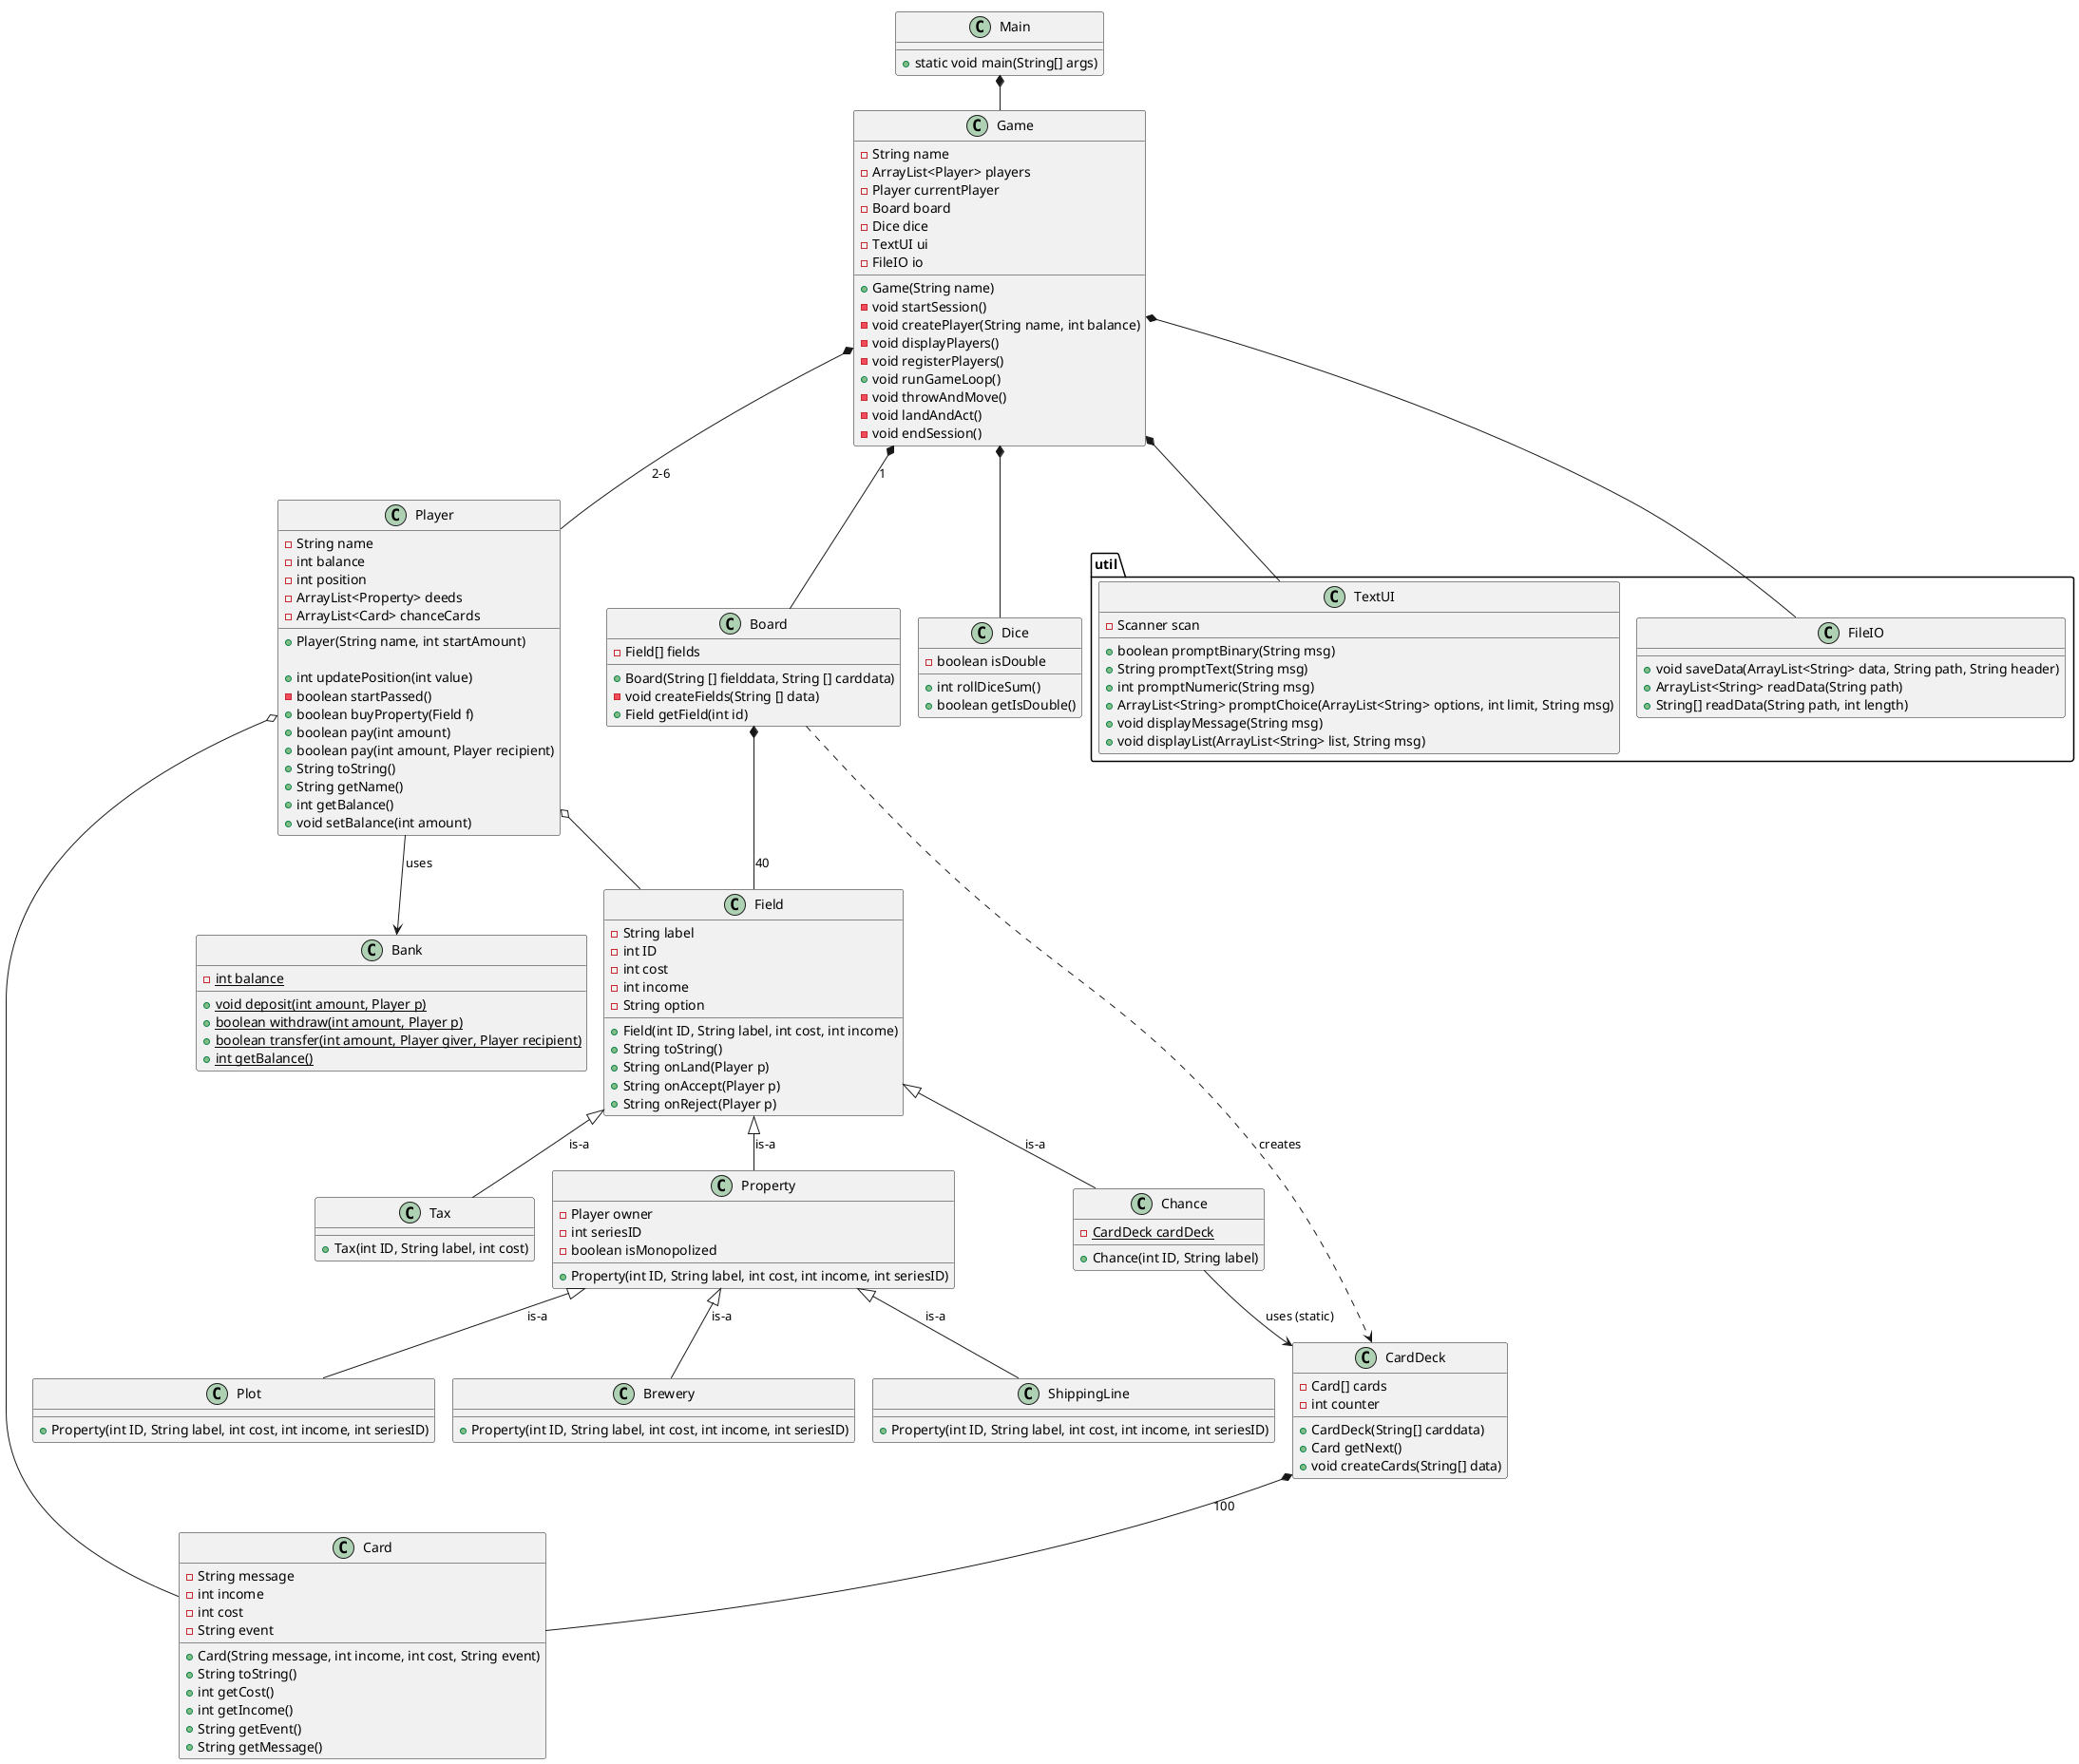 @startuml
!pragma layout smetana

class Main{
+ static void main(String[] args)
}




class Game{
 - String name
 - ArrayList<Player> players
 - Player currentPlayer
 - Board board
 - Dice dice
 'utilities
  - TextUI ui
  - FileIO io
  'Contructor
 + Game(String name)
 'Methods
 - void startSession()
 - void createPlayer(String name, int balance)
 - void displayPlayers()
 - void registerPlayers()
 + void runGameLoop()
 - void throwAndMove()
 - void landAndAct()
 - void endSession()

}

class Player{
- String name
- int balance
- int position
- ArrayList<Property> deeds
- ArrayList<Card> chanceCards

+ Player(String name, int startAmount)

+ int updatePosition(int value)
- boolean startPassed()
+ boolean buyProperty(Field f)
+ boolean pay(int amount)
+ boolean pay(int amount, Player recipient)
+ String toString()
+ String getName()
+ int getBalance()
+ void setBalance(int amount)
}

class Bank{
- {static} int balance
+ {static} void deposit(int amount, Player p)
+ {static} boolean withdraw(int amount, Player p)
+ {static} boolean transfer(int amount, Player giver, Player recipient)
+ {static} int getBalance()
}

class Field{
 - String label
 - int ID
 - int cost
 - int income
 - String option
 + Field(int ID, String label, int cost, int income)
 + String toString()
 + String onLand(Player p)
 + String onAccept(Player p)
 + String onReject(Player p)
}
class Board{
 - Field[] fields
 + Board(String [] fielddata, String [] carddata)
'konstruktoren instansierer CardDeck med carddata som argument og tildeler til Chance.cardDeck
 - void createFields(String [] data)
 + Field getField(int id)

}

class Property{
 - Player owner
 - int seriesID
 - boolean isMonopolized
 + Property(int ID, String label, int cost, int income, int seriesID)
}

class Plot{


 + Property(int ID, String label, int cost, int income, int seriesID)
 }

 class Brewery{

  + Property(int ID, String label, int cost, int income, int seriesID)
  }

  class ShippingLine{

   + Property(int ID, String label, int cost, int income, int seriesID)
   }

class Chance{
 - {static} CardDeck cardDeck
 + Chance(int ID, String label)
}
class Tax{
 + Tax(int ID, String label, int cost)
}
class CardDeck {
- Card[] cards
- int counter
+ CardDeck(String[] carddata)
+ Card getNext()
+ void createCards(String[] data)
}
class Card{
-String message
-int income
-int cost
-String event
+Card(String message, int income, int cost, String event)
+String toString()
+ int getCost()
+ int getIncome()
+ String getEvent()
+ String getMessage()
}

class Dice{
 - boolean isDouble
 +int rollDiceSum()
 +boolean getIsDouble()
 }
package "util" {
class TextUI {
- Scanner scan
+ boolean promptBinary(String msg)
+ String promptText(String msg)
+ int promptNumeric(String msg)
+ ArrayList<String> promptChoice(ArrayList<String> options, int limit, String msg)
+ void displayMessage(String msg)
+ void displayList(ArrayList<String> list, String msg)
}

class FileIO{
+ void saveData(ArrayList<String> data, String path, String header)
+ ArrayList<String> readData(String path)
+ String[] readData(String path, int length)
}
}
Field <|-- Property: is-a
Field <|-- Chance: is-a
Field <|-- Tax: is-a
Property <|-- Plot: is-a
Property <|-- Brewery: is-a
 Property <|-- ShippingLine: is-a
Game *-- TextUI
Main *-- Game
Game *-- Player: 2-6
Game *-- FileIO
Player --> Bank:uses
Game *-- Board:1
Board *-- Field:40
Board ..> CardDeck : creates
Chance --> CardDeck : uses (static)
CardDeck *-- Card:100
Game *-- Dice
Player o-- Card
Player o-- Field

@enduml